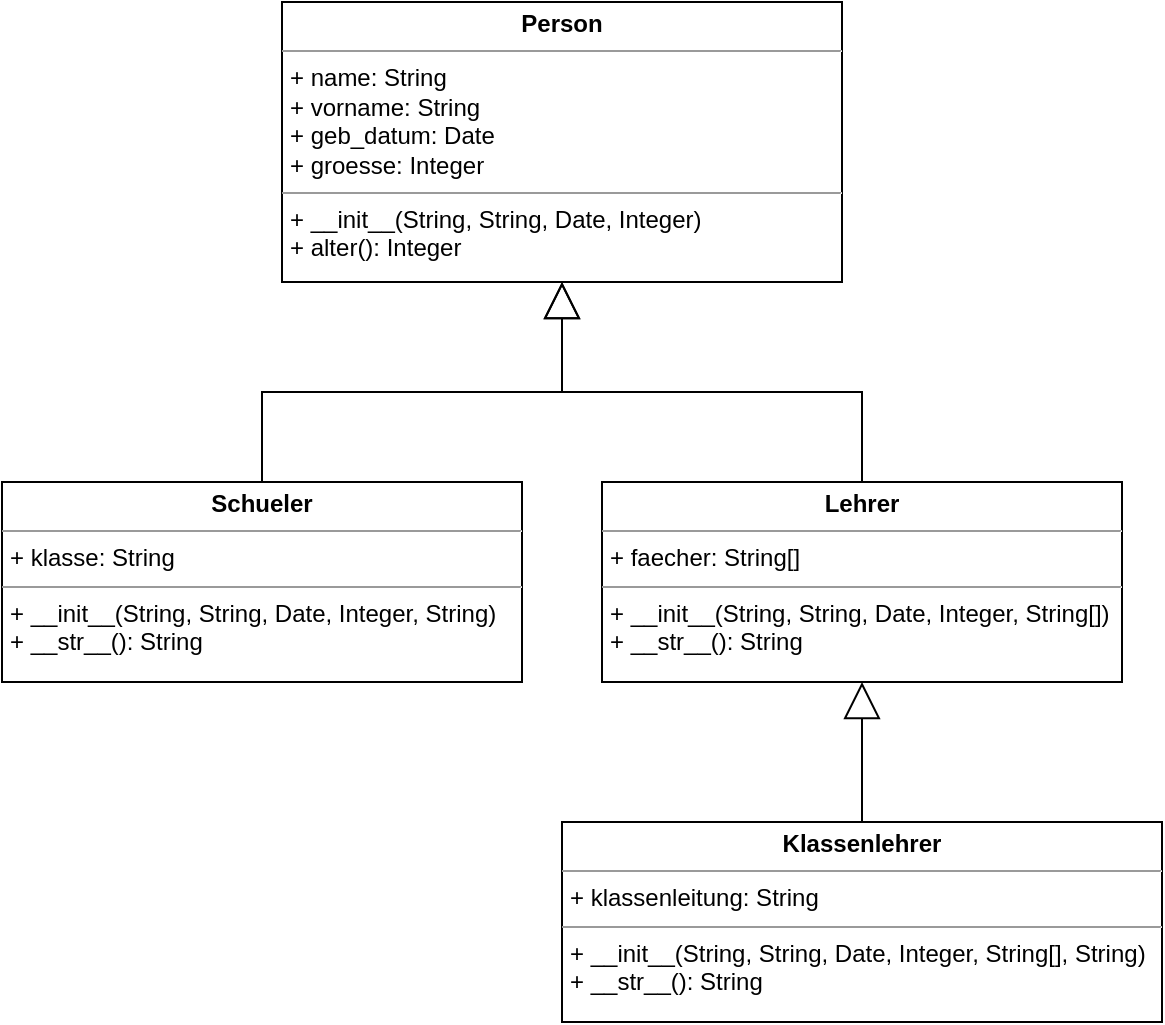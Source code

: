 <mxfile version="12.9.10" type="device"><diagram name="Page-1" id="c4acf3e9-155e-7222-9cf6-157b1a14988f"><mxGraphModel dx="872" dy="741" grid="1" gridSize="10" guides="1" tooltips="1" connect="1" arrows="1" fold="1" page="1" pageScale="1" pageWidth="850" pageHeight="1100" background="#ffffff" math="0" shadow="0"><root><mxCell id="0"/><mxCell id="1" parent="0"/><mxCell id="fOd1PioiROEvwWcXIGIQ-5" style="edgeStyle=orthogonalEdgeStyle;rounded=0;orthogonalLoop=1;jettySize=auto;html=1;endArrow=block;endFill=0;strokeColor=#000000;strokeWidth=1;endSize=16;" edge="1" parent="1" source="5d2195bd80daf111-15" target="VQzrJq5INOSHC8CObAL5-1"><mxGeometry relative="1" as="geometry"/></mxCell><mxCell id="5d2195bd80daf111-15" value="&lt;p style=&quot;margin: 0px ; margin-top: 4px ; text-align: center&quot;&gt;&lt;b&gt;Schueler&lt;/b&gt;&lt;/p&gt;&lt;hr size=&quot;1&quot;&gt;&lt;p style=&quot;margin: 0px ; margin-left: 4px&quot;&gt;+ klasse: String&lt;/p&gt;&lt;hr size=&quot;1&quot;&gt;&lt;p style=&quot;margin: 0px 0px 0px 4px&quot;&gt;+ __init__(String, String, Date, Integer, String)&lt;br&gt;+ __str__(): String&lt;/p&gt;" style="verticalAlign=top;align=left;overflow=fill;fontSize=12;fontFamily=Helvetica;html=1;rounded=0;shadow=0;comic=0;labelBackgroundColor=none;strokeWidth=1" parent="1" vertex="1"><mxGeometry x="80" y="300" width="260" height="100" as="geometry"/></mxCell><mxCell id="VQzrJq5INOSHC8CObAL5-1" value="&lt;p style=&quot;margin: 0px ; margin-top: 4px ; text-align: center&quot;&gt;&lt;b&gt;Person&lt;/b&gt;&lt;/p&gt;&lt;hr size=&quot;1&quot;&gt;&lt;p style=&quot;margin: 0px ; margin-left: 4px&quot;&gt;+ name: String&lt;br&gt;+ vorname: String&lt;/p&gt;&lt;p style=&quot;margin: 0px ; margin-left: 4px&quot;&gt;+ geb_datum: Date&lt;/p&gt;&lt;p style=&quot;margin: 0px ; margin-left: 4px&quot;&gt;+ groesse: Integer&lt;/p&gt;&lt;hr size=&quot;1&quot;&gt;&lt;p style=&quot;margin: 0px ; margin-left: 4px&quot;&gt;+ __init__(String, String, Date, Integer)&lt;br&gt;+&amp;nbsp;&lt;span&gt;alter(): Integer&lt;/span&gt;&lt;/p&gt;" style="verticalAlign=top;align=left;overflow=fill;fontSize=12;fontFamily=Helvetica;html=1;rounded=0;shadow=0;comic=0;labelBackgroundColor=none;strokeWidth=1" parent="1" vertex="1"><mxGeometry x="220" y="60" width="280" height="140" as="geometry"/></mxCell><mxCell id="fOd1PioiROEvwWcXIGIQ-6" value="&lt;p style=&quot;margin: 0px ; margin-top: 4px ; text-align: center&quot;&gt;&lt;b&gt;Lehrer&lt;/b&gt;&lt;/p&gt;&lt;hr size=&quot;1&quot;&gt;&lt;p style=&quot;margin: 0px ; margin-left: 4px&quot;&gt;+ faecher: String[]&lt;/p&gt;&lt;hr size=&quot;1&quot;&gt;&lt;p style=&quot;margin: 0px 0px 0px 4px&quot;&gt;+ __init__(String, String, Date, Integer, String[])&lt;br&gt;+ __str__(): String&lt;br&gt;&lt;/p&gt;" style="verticalAlign=top;align=left;overflow=fill;fontSize=12;fontFamily=Helvetica;html=1;rounded=0;shadow=0;comic=0;labelBackgroundColor=none;strokeWidth=1" vertex="1" parent="1"><mxGeometry x="380" y="300" width="260" height="100" as="geometry"/></mxCell><mxCell id="fOd1PioiROEvwWcXIGIQ-7" style="edgeStyle=orthogonalEdgeStyle;rounded=0;orthogonalLoop=1;jettySize=auto;html=1;exitX=0.5;exitY=0;exitDx=0;exitDy=0;endArrow=block;endFill=0;strokeColor=#000000;strokeWidth=1;endSize=16;entryX=0.5;entryY=1;entryDx=0;entryDy=0;" edge="1" parent="1" source="fOd1PioiROEvwWcXIGIQ-6" target="VQzrJq5INOSHC8CObAL5-1"><mxGeometry relative="1" as="geometry"><mxPoint x="295" y="310" as="sourcePoint"/><mxPoint x="370" y="210" as="targetPoint"/></mxGeometry></mxCell><mxCell id="fOd1PioiROEvwWcXIGIQ-11" style="edgeStyle=orthogonalEdgeStyle;rounded=0;orthogonalLoop=1;jettySize=auto;html=1;exitX=0.5;exitY=0;exitDx=0;exitDy=0;entryX=0.5;entryY=1;entryDx=0;entryDy=0;endArrow=block;endFill=0;endSize=16;strokeColor=#000000;strokeWidth=1;" edge="1" parent="1" source="fOd1PioiROEvwWcXIGIQ-10" target="fOd1PioiROEvwWcXIGIQ-6"><mxGeometry relative="1" as="geometry"/></mxCell><mxCell id="fOd1PioiROEvwWcXIGIQ-10" value="&lt;p style=&quot;margin: 0px ; margin-top: 4px ; text-align: center&quot;&gt;&lt;b&gt;Klassenlehrer&lt;/b&gt;&lt;/p&gt;&lt;hr size=&quot;1&quot;&gt;&lt;p style=&quot;margin: 0px ; margin-left: 4px&quot;&gt;+ klassenleitung: String&lt;/p&gt;&lt;hr size=&quot;1&quot;&gt;&lt;p style=&quot;margin: 0px 0px 0px 4px&quot;&gt;+ __init__(String, String, Date, Integer, String[], String)&lt;br&gt;+ __str__(): String&lt;br&gt;&lt;/p&gt;" style="verticalAlign=top;align=left;overflow=fill;fontSize=12;fontFamily=Helvetica;html=1;rounded=0;shadow=0;comic=0;labelBackgroundColor=none;strokeWidth=1" vertex="1" parent="1"><mxGeometry x="360" y="470" width="300" height="100" as="geometry"/></mxCell></root></mxGraphModel></diagram></mxfile>